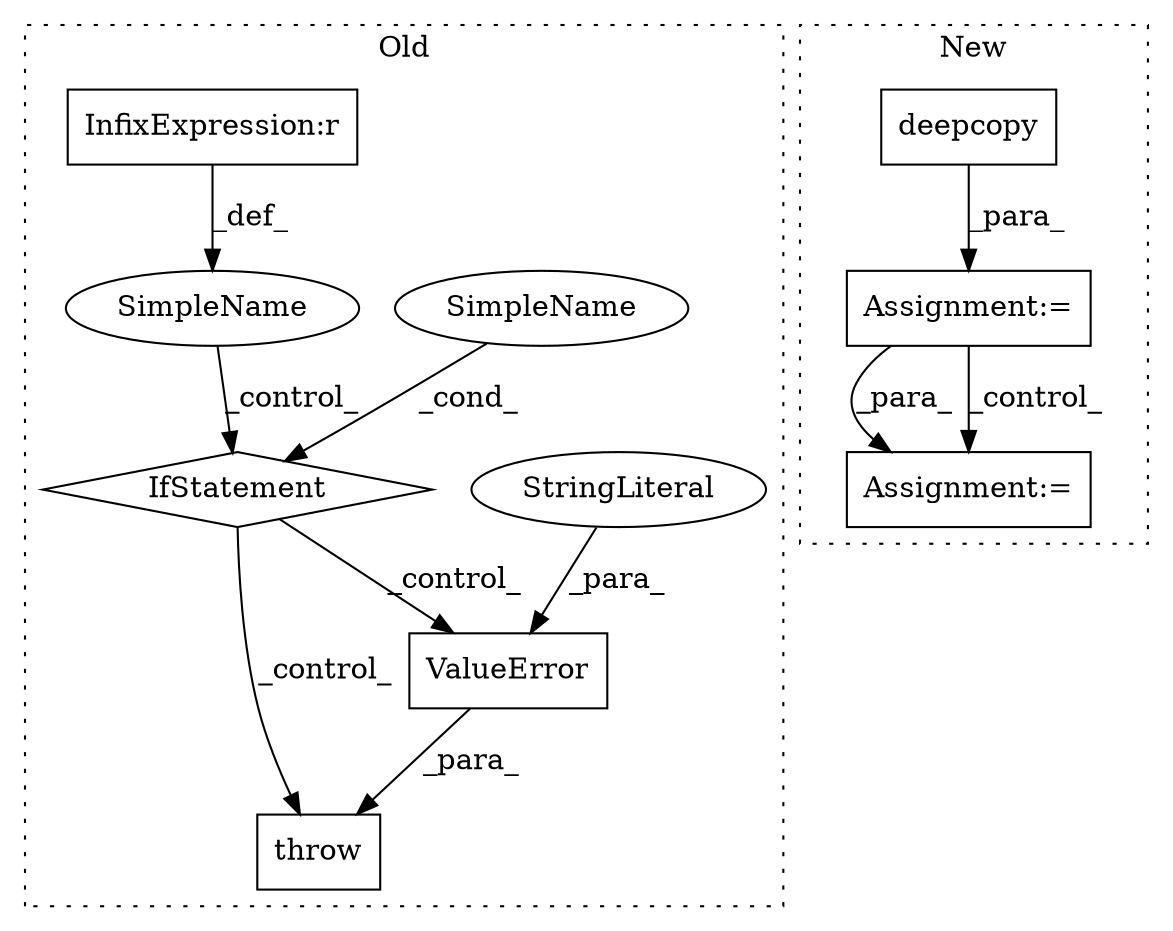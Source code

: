 digraph G {
subgraph cluster0 {
1 [label="ValueError" a="32" s="11980,12012" l="11,1" shape="box"];
3 [label="IfStatement" a="25" s="11786,11857" l="18,2" shape="diamond"];
4 [label="SimpleName" a="42" s="" l="" shape="ellipse"];
5 [label="StringLiteral" a="45" s="11991" l="21" shape="ellipse"];
7 [label="throw" a="53" s="11974" l="6" shape="box"];
8 [label="SimpleName" a="42" s="" l="" shape="ellipse"];
9 [label="InfixExpression:r" a="27" s="11630" l="4" shape="box"];
label = "Old";
style="dotted";
}
subgraph cluster1 {
2 [label="deepcopy" a="32" s="10993,11019" l="9,1" shape="box"];
6 [label="Assignment:=" a="7" s="12593,12740" l="88,2" shape="box"];
10 [label="Assignment:=" a="7" s="12770" l="1" shape="box"];
label = "New";
style="dotted";
}
1 -> 7 [label="_para_"];
2 -> 6 [label="_para_"];
3 -> 7 [label="_control_"];
3 -> 1 [label="_control_"];
4 -> 3 [label="_cond_"];
5 -> 1 [label="_para_"];
6 -> 10 [label="_para_"];
6 -> 10 [label="_control_"];
8 -> 3 [label="_control_"];
9 -> 8 [label="_def_"];
}